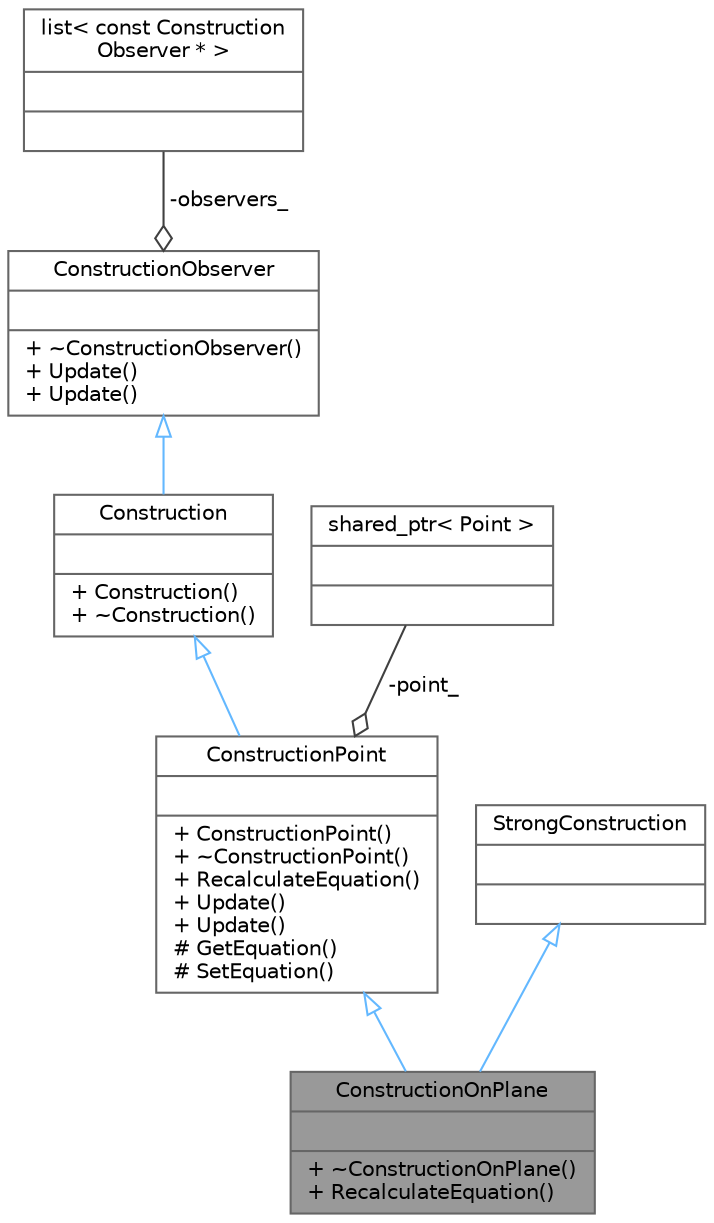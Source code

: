 digraph "ConstructionOnPlane"
{
 // LATEX_PDF_SIZE
  bgcolor="transparent";
  edge [fontname=Helvetica,fontsize=10,labelfontname=Helvetica,labelfontsize=10];
  node [fontname=Helvetica,fontsize=10,shape=box,height=0.2,width=0.9];
  Node1 [shape=record,label="{ConstructionOnPlane\n||+ ~ConstructionOnPlane()\l+ RecalculateEquation()\l}",height=0.2,width=0.4,color="gray40", fillcolor="grey60", style="filled", fontcolor="black",tooltip="Construction of a casual point on a plane."];
  Node2 -> Node1 [dir="back",color="steelblue1",style="solid",arrowtail="onormal"];
  Node2 [shape=record,label="{ConstructionPoint\n||+ ConstructionPoint()\l+ ~ConstructionPoint()\l+ RecalculateEquation()\l+ Update()\l+ Update()\l# GetEquation()\l# SetEquation()\l}",height=0.2,width=0.4,color="gray40", fillcolor="white", style="filled",URL="$class_construction_point.html",tooltip="Defines how point is created."];
  Node3 -> Node2 [dir="back",color="steelblue1",style="solid",arrowtail="onormal"];
  Node3 [shape=record,label="{Construction\n||+ Construction()\l+ ~Construction()\l}",height=0.2,width=0.4,color="gray40", fillcolor="white", style="filled",URL="$class_construction.html",tooltip="Defines how object is created."];
  Node4 -> Node3 [dir="back",color="steelblue1",style="solid",arrowtail="onormal"];
  Node4 [shape=record,label="{ConstructionObserver\n||+ ~ConstructionObserver()\l+ Update()\l+ Update()\l}",height=0.2,width=0.4,color="gray40", fillcolor="white", style="filled",URL="$class_construction_observer.html",tooltip="Makes Construction an observer."];
  Node5 -> Node4 [color="grey25",style="solid",label=" -observers_" ,arrowhead="odiamond"];
  Node5 [shape=record,label="{list\< const Construction\lObserver * \>\n||}",height=0.2,width=0.4,color="gray40", fillcolor="white", style="filled",tooltip=" "];
  Node6 -> Node2 [color="grey25",style="solid",label=" -point_" ,arrowhead="odiamond"];
  Node6 [shape=record,label="{shared_ptr\< Point \>\n||}",height=0.2,width=0.4,color="gray40", fillcolor="white", style="filled",tooltip=" "];
  Node7 -> Node1 [dir="back",color="steelblue1",style="solid",arrowtail="onormal"];
  Node7 [shape=record,label="{StrongConstruction\n||}",height=0.2,width=0.4,color="gray40", fillcolor="white", style="filled",URL="$class_strong_construction.html",tooltip=" "];
}

